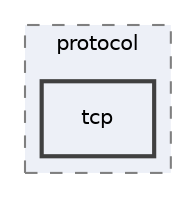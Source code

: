 digraph "/Users/jlu/zeek/src/packet_analysis/protocol/tcp"
{
 // LATEX_PDF_SIZE
  edge [fontname="Helvetica",fontsize="10",labelfontname="Helvetica",labelfontsize="10"];
  node [fontname="Helvetica",fontsize="10",shape=record];
  compound=true
  subgraph clusterdir_d66370ba551cea76de8be34d28adc26c {
    graph [ bgcolor="#edf0f7", pencolor="grey50", style="filled,dashed,", label="protocol", fontname="Helvetica", fontsize="10", URL="dir_d66370ba551cea76de8be34d28adc26c.html"]
  dir_2bc0f33ba5294dcf33e2f5b720cff361 [shape=box, label="tcp", style="filled,bold,", fillcolor="#edf0f7", color="grey25", URL="dir_2bc0f33ba5294dcf33e2f5b720cff361.html"];
  }
}
